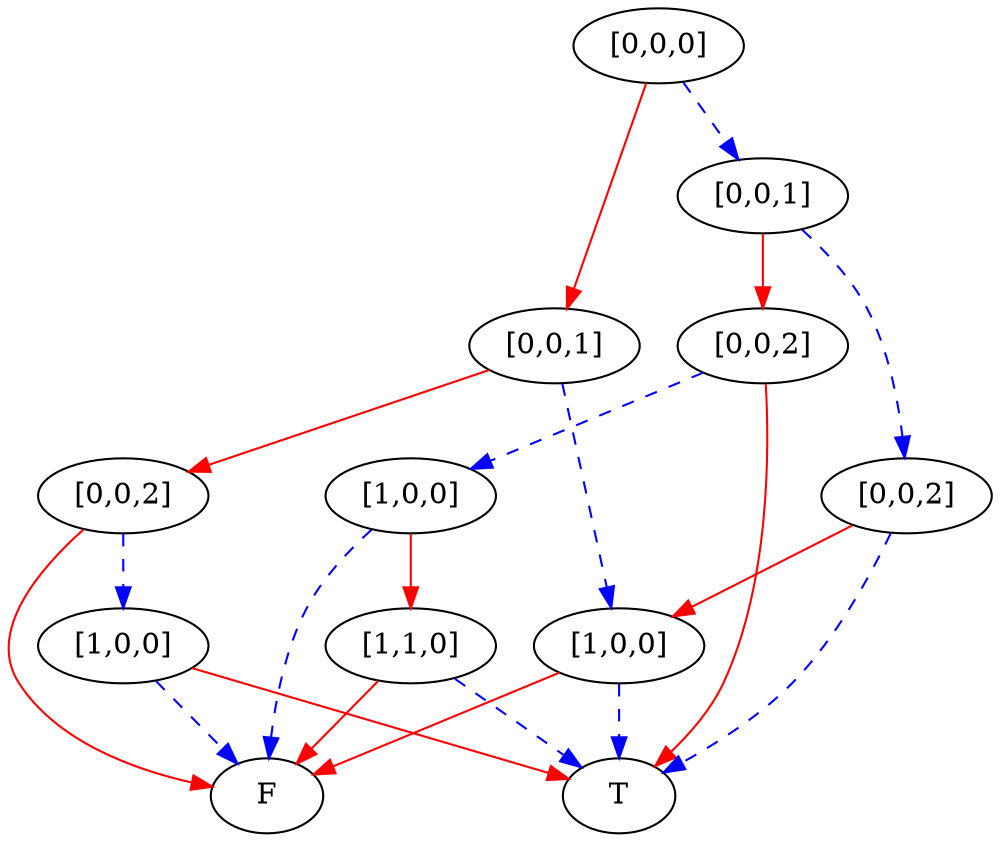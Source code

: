digraph {
    1 [label=F];
    2 [label=T];
    3 [label="[1,0,0]"];
    4 [label="[0,0,2]"];
    5 [label="[1,0,0]"];
    6 [label="[0,0,1]"];
    7 [label="[1,1,0]"];
    8 [label="[1,0,0]"];
    9 [label="[0,0,2]"];
    10 [label="[0,0,2]"];
    11 [label="[0,0,1]"];
    12 [label="[0,0,0]"];
    3 -> 1 [style=dashed
           ,color=blue];
    3 -> 2 [color=red];
    4 -> 3 [style=dashed
           ,color=blue];
    4 -> 1 [color=red];
    5 -> 2 [style=dashed
           ,color=blue];
    5 -> 1 [color=red];
    6 -> 4 [color=red];
    6 -> 5 [style=dashed
           ,color=blue];
    7 -> 2 [style=dashed
           ,color=blue];
    7 -> 1 [color=red];
    8 -> 7 [color=red];
    8 -> 1 [style=dashed
           ,color=blue];
    9 -> 8 [style=dashed
           ,color=blue];
    9 -> 2 [color=red];
    10 -> 5 [color=red];
    10 -> 2 [style=dashed
            ,color=blue];
    11 -> 9 [color=red];
    11 -> 10 [style=dashed
             ,color=blue];
    12 -> 6 [color=red];
    12 -> 11 [style=dashed
             ,color=blue];
}